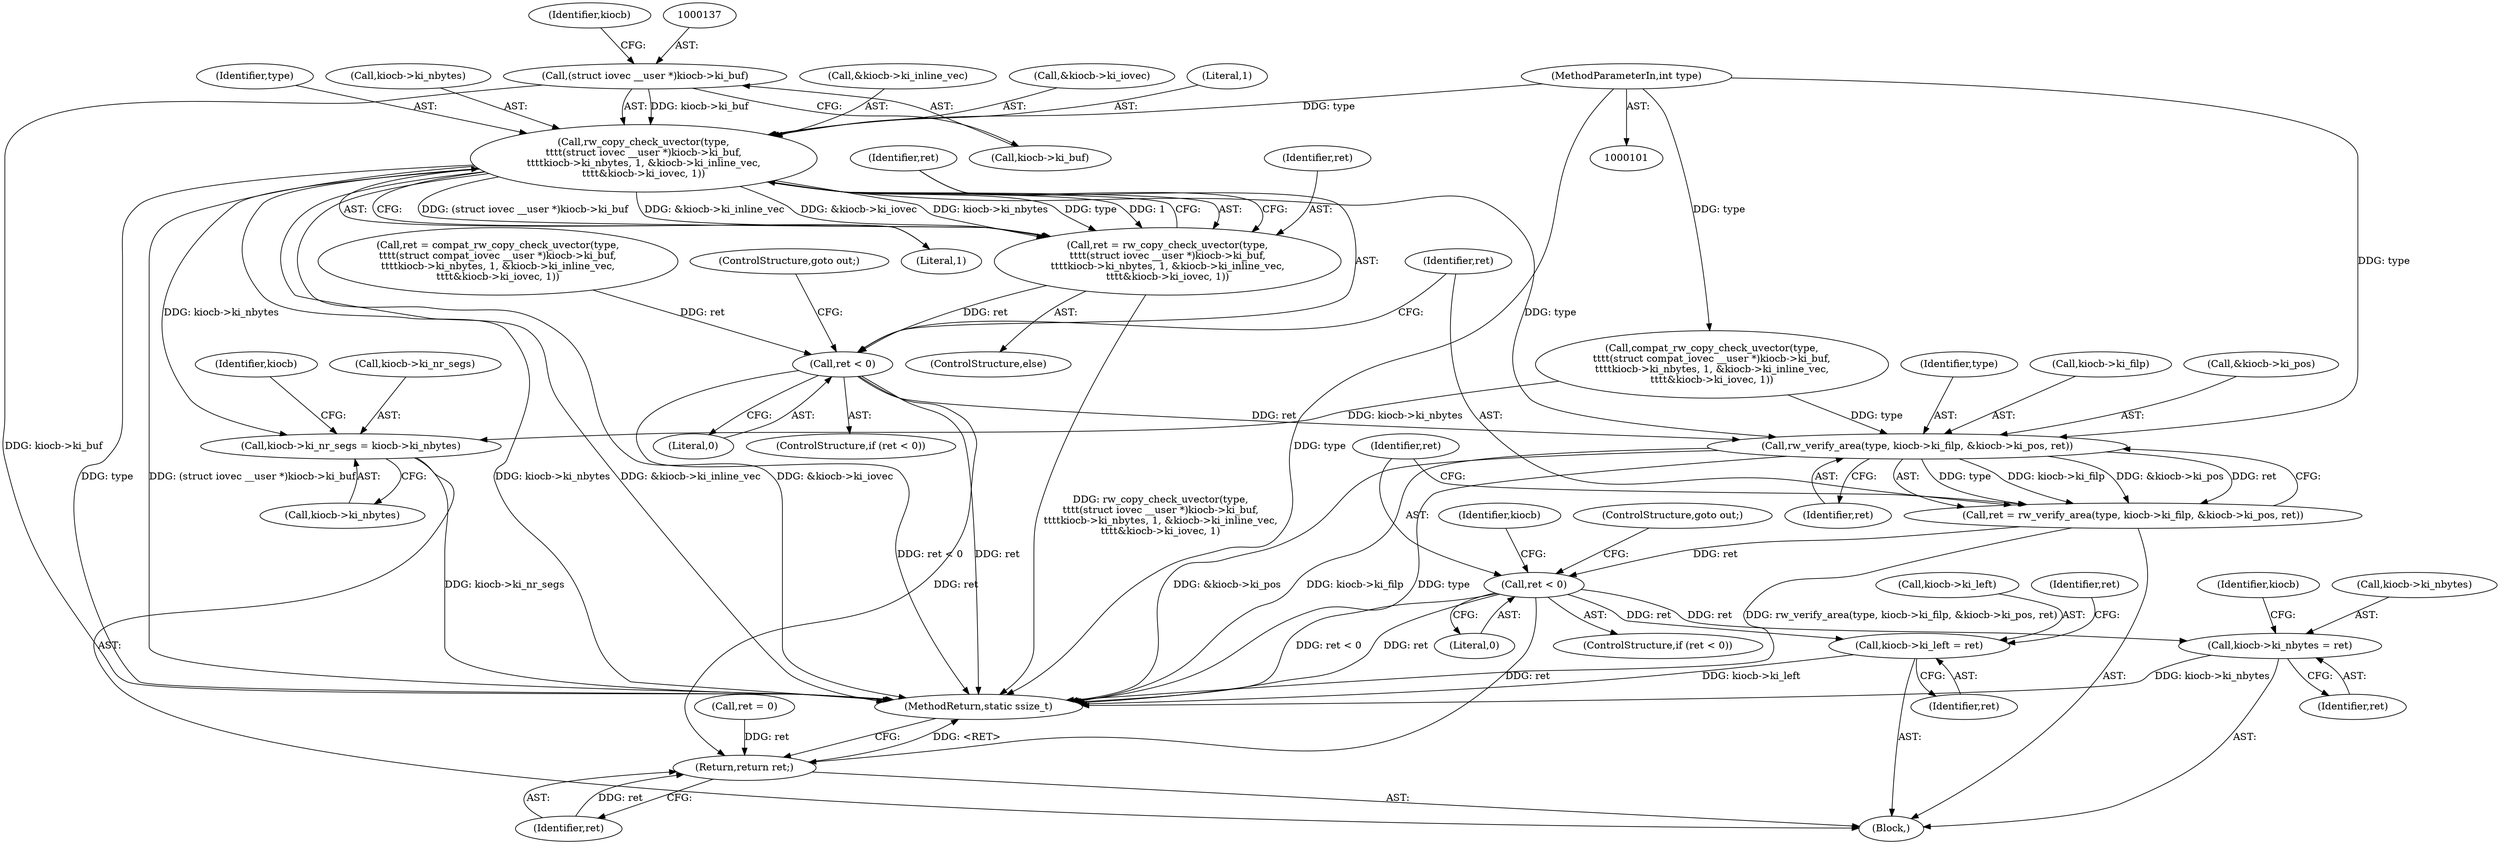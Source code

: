 digraph "0_linux_a70b52ec1aaeaf60f4739edb1b422827cb6f3893_1@API" {
"1000134" [label="(Call,rw_copy_check_uvector(type,\n\t\t\t\t(struct iovec __user *)kiocb->ki_buf,\n\t\t\t\tkiocb->ki_nbytes, 1, &kiocb->ki_inline_vec,\n\t\t\t\t&kiocb->ki_iovec, 1))"];
"1000102" [label="(MethodParameterIn,int type)"];
"1000136" [label="(Call,(struct iovec __user *)kiocb->ki_buf)"];
"1000132" [label="(Call,ret = rw_copy_check_uvector(type,\n\t\t\t\t(struct iovec __user *)kiocb->ki_buf,\n\t\t\t\tkiocb->ki_nbytes, 1, &kiocb->ki_inline_vec,\n\t\t\t\t&kiocb->ki_iovec, 1))"];
"1000155" [label="(Call,ret < 0)"];
"1000161" [label="(Call,rw_verify_area(type, kiocb->ki_filp, &kiocb->ki_pos, ret))"];
"1000159" [label="(Call,ret = rw_verify_area(type, kiocb->ki_filp, &kiocb->ki_pos, ret))"];
"1000172" [label="(Call,ret < 0)"];
"1000188" [label="(Call,kiocb->ki_nbytes = ret)"];
"1000193" [label="(Call,kiocb->ki_left = ret)"];
"1000202" [label="(Return,return ret;)"];
"1000176" [label="(Call,kiocb->ki_nr_segs = kiocb->ki_nbytes)"];
"1000145" [label="(Call,&kiocb->ki_inline_vec)"];
"1000154" [label="(ControlStructure,if (ret < 0))"];
"1000188" [label="(Call,kiocb->ki_nbytes = ret)"];
"1000149" [label="(Call,&kiocb->ki_iovec)"];
"1000166" [label="(Call,&kiocb->ki_pos)"];
"1000177" [label="(Call,kiocb->ki_nr_segs)"];
"1000142" [label="(Identifier,kiocb)"];
"1000203" [label="(Identifier,ret)"];
"1000161" [label="(Call,rw_verify_area(type, kiocb->ki_filp, &kiocb->ki_pos, ret))"];
"1000162" [label="(Identifier,type)"];
"1000175" [label="(ControlStructure,goto out;)"];
"1000111" [label="(Call,compat_rw_copy_check_uvector(type,\n\t\t\t\t(struct compat_iovec __user *)kiocb->ki_buf,\n\t\t\t\tkiocb->ki_nbytes, 1, &kiocb->ki_inline_vec,\n\t\t\t\t&kiocb->ki_iovec, 1))"];
"1000144" [label="(Literal,1)"];
"1000155" [label="(Call,ret < 0)"];
"1000153" [label="(Literal,1)"];
"1000202" [label="(Return,return ret;)"];
"1000163" [label="(Call,kiocb->ki_filp)"];
"1000105" [label="(Block,)"];
"1000173" [label="(Identifier,ret)"];
"1000171" [label="(ControlStructure,if (ret < 0))"];
"1000172" [label="(Call,ret < 0)"];
"1000158" [label="(ControlStructure,goto out;)"];
"1000189" [label="(Call,kiocb->ki_nbytes)"];
"1000192" [label="(Identifier,ret)"];
"1000160" [label="(Identifier,ret)"];
"1000135" [label="(Identifier,type)"];
"1000194" [label="(Call,kiocb->ki_left)"];
"1000170" [label="(Identifier,ret)"];
"1000199" [label="(Identifier,ret)"];
"1000195" [label="(Identifier,kiocb)"];
"1000136" [label="(Call,(struct iovec __user *)kiocb->ki_buf)"];
"1000176" [label="(Call,kiocb->ki_nr_segs = kiocb->ki_nbytes)"];
"1000204" [label="(MethodReturn,static ssize_t)"];
"1000159" [label="(Call,ret = rw_verify_area(type, kiocb->ki_filp, &kiocb->ki_pos, ret))"];
"1000131" [label="(ControlStructure,else)"];
"1000174" [label="(Literal,0)"];
"1000132" [label="(Call,ret = rw_copy_check_uvector(type,\n\t\t\t\t(struct iovec __user *)kiocb->ki_buf,\n\t\t\t\tkiocb->ki_nbytes, 1, &kiocb->ki_inline_vec,\n\t\t\t\t&kiocb->ki_iovec, 1))"];
"1000133" [label="(Identifier,ret)"];
"1000157" [label="(Literal,0)"];
"1000109" [label="(Call,ret = compat_rw_copy_check_uvector(type,\n\t\t\t\t(struct compat_iovec __user *)kiocb->ki_buf,\n\t\t\t\tkiocb->ki_nbytes, 1, &kiocb->ki_inline_vec,\n\t\t\t\t&kiocb->ki_iovec, 1))"];
"1000178" [label="(Identifier,kiocb)"];
"1000180" [label="(Call,kiocb->ki_nbytes)"];
"1000141" [label="(Call,kiocb->ki_nbytes)"];
"1000185" [label="(Identifier,kiocb)"];
"1000102" [label="(MethodParameterIn,int type)"];
"1000134" [label="(Call,rw_copy_check_uvector(type,\n\t\t\t\t(struct iovec __user *)kiocb->ki_buf,\n\t\t\t\tkiocb->ki_nbytes, 1, &kiocb->ki_inline_vec,\n\t\t\t\t&kiocb->ki_iovec, 1))"];
"1000156" [label="(Identifier,ret)"];
"1000198" [label="(Call,ret = 0)"];
"1000138" [label="(Call,kiocb->ki_buf)"];
"1000197" [label="(Identifier,ret)"];
"1000193" [label="(Call,kiocb->ki_left = ret)"];
"1000134" -> "1000132"  [label="AST: "];
"1000134" -> "1000153"  [label="CFG: "];
"1000135" -> "1000134"  [label="AST: "];
"1000136" -> "1000134"  [label="AST: "];
"1000141" -> "1000134"  [label="AST: "];
"1000144" -> "1000134"  [label="AST: "];
"1000145" -> "1000134"  [label="AST: "];
"1000149" -> "1000134"  [label="AST: "];
"1000153" -> "1000134"  [label="AST: "];
"1000132" -> "1000134"  [label="CFG: "];
"1000134" -> "1000204"  [label="DDG: kiocb->ki_nbytes"];
"1000134" -> "1000204"  [label="DDG: &kiocb->ki_iovec"];
"1000134" -> "1000204"  [label="DDG: type"];
"1000134" -> "1000204"  [label="DDG: (struct iovec __user *)kiocb->ki_buf"];
"1000134" -> "1000204"  [label="DDG: &kiocb->ki_inline_vec"];
"1000134" -> "1000132"  [label="DDG: (struct iovec __user *)kiocb->ki_buf"];
"1000134" -> "1000132"  [label="DDG: &kiocb->ki_inline_vec"];
"1000134" -> "1000132"  [label="DDG: &kiocb->ki_iovec"];
"1000134" -> "1000132"  [label="DDG: kiocb->ki_nbytes"];
"1000134" -> "1000132"  [label="DDG: type"];
"1000134" -> "1000132"  [label="DDG: 1"];
"1000102" -> "1000134"  [label="DDG: type"];
"1000136" -> "1000134"  [label="DDG: kiocb->ki_buf"];
"1000134" -> "1000161"  [label="DDG: type"];
"1000134" -> "1000176"  [label="DDG: kiocb->ki_nbytes"];
"1000102" -> "1000101"  [label="AST: "];
"1000102" -> "1000204"  [label="DDG: type"];
"1000102" -> "1000111"  [label="DDG: type"];
"1000102" -> "1000161"  [label="DDG: type"];
"1000136" -> "1000138"  [label="CFG: "];
"1000137" -> "1000136"  [label="AST: "];
"1000138" -> "1000136"  [label="AST: "];
"1000142" -> "1000136"  [label="CFG: "];
"1000136" -> "1000204"  [label="DDG: kiocb->ki_buf"];
"1000132" -> "1000131"  [label="AST: "];
"1000133" -> "1000132"  [label="AST: "];
"1000156" -> "1000132"  [label="CFG: "];
"1000132" -> "1000204"  [label="DDG: rw_copy_check_uvector(type,\n\t\t\t\t(struct iovec __user *)kiocb->ki_buf,\n\t\t\t\tkiocb->ki_nbytes, 1, &kiocb->ki_inline_vec,\n\t\t\t\t&kiocb->ki_iovec, 1)"];
"1000132" -> "1000155"  [label="DDG: ret"];
"1000155" -> "1000154"  [label="AST: "];
"1000155" -> "1000157"  [label="CFG: "];
"1000156" -> "1000155"  [label="AST: "];
"1000157" -> "1000155"  [label="AST: "];
"1000158" -> "1000155"  [label="CFG: "];
"1000160" -> "1000155"  [label="CFG: "];
"1000155" -> "1000204"  [label="DDG: ret < 0"];
"1000155" -> "1000204"  [label="DDG: ret"];
"1000109" -> "1000155"  [label="DDG: ret"];
"1000155" -> "1000161"  [label="DDG: ret"];
"1000155" -> "1000202"  [label="DDG: ret"];
"1000161" -> "1000159"  [label="AST: "];
"1000161" -> "1000170"  [label="CFG: "];
"1000162" -> "1000161"  [label="AST: "];
"1000163" -> "1000161"  [label="AST: "];
"1000166" -> "1000161"  [label="AST: "];
"1000170" -> "1000161"  [label="AST: "];
"1000159" -> "1000161"  [label="CFG: "];
"1000161" -> "1000204"  [label="DDG: &kiocb->ki_pos"];
"1000161" -> "1000204"  [label="DDG: kiocb->ki_filp"];
"1000161" -> "1000204"  [label="DDG: type"];
"1000161" -> "1000159"  [label="DDG: type"];
"1000161" -> "1000159"  [label="DDG: kiocb->ki_filp"];
"1000161" -> "1000159"  [label="DDG: &kiocb->ki_pos"];
"1000161" -> "1000159"  [label="DDG: ret"];
"1000111" -> "1000161"  [label="DDG: type"];
"1000159" -> "1000105"  [label="AST: "];
"1000160" -> "1000159"  [label="AST: "];
"1000173" -> "1000159"  [label="CFG: "];
"1000159" -> "1000204"  [label="DDG: rw_verify_area(type, kiocb->ki_filp, &kiocb->ki_pos, ret)"];
"1000159" -> "1000172"  [label="DDG: ret"];
"1000172" -> "1000171"  [label="AST: "];
"1000172" -> "1000174"  [label="CFG: "];
"1000173" -> "1000172"  [label="AST: "];
"1000174" -> "1000172"  [label="AST: "];
"1000175" -> "1000172"  [label="CFG: "];
"1000178" -> "1000172"  [label="CFG: "];
"1000172" -> "1000204"  [label="DDG: ret < 0"];
"1000172" -> "1000204"  [label="DDG: ret"];
"1000172" -> "1000188"  [label="DDG: ret"];
"1000172" -> "1000193"  [label="DDG: ret"];
"1000172" -> "1000202"  [label="DDG: ret"];
"1000188" -> "1000105"  [label="AST: "];
"1000188" -> "1000192"  [label="CFG: "];
"1000189" -> "1000188"  [label="AST: "];
"1000192" -> "1000188"  [label="AST: "];
"1000195" -> "1000188"  [label="CFG: "];
"1000188" -> "1000204"  [label="DDG: kiocb->ki_nbytes"];
"1000193" -> "1000105"  [label="AST: "];
"1000193" -> "1000197"  [label="CFG: "];
"1000194" -> "1000193"  [label="AST: "];
"1000197" -> "1000193"  [label="AST: "];
"1000199" -> "1000193"  [label="CFG: "];
"1000193" -> "1000204"  [label="DDG: kiocb->ki_left"];
"1000202" -> "1000105"  [label="AST: "];
"1000202" -> "1000203"  [label="CFG: "];
"1000203" -> "1000202"  [label="AST: "];
"1000204" -> "1000202"  [label="CFG: "];
"1000202" -> "1000204"  [label="DDG: <RET>"];
"1000203" -> "1000202"  [label="DDG: ret"];
"1000198" -> "1000202"  [label="DDG: ret"];
"1000176" -> "1000105"  [label="AST: "];
"1000176" -> "1000180"  [label="CFG: "];
"1000177" -> "1000176"  [label="AST: "];
"1000180" -> "1000176"  [label="AST: "];
"1000185" -> "1000176"  [label="CFG: "];
"1000176" -> "1000204"  [label="DDG: kiocb->ki_nr_segs"];
"1000111" -> "1000176"  [label="DDG: kiocb->ki_nbytes"];
}
